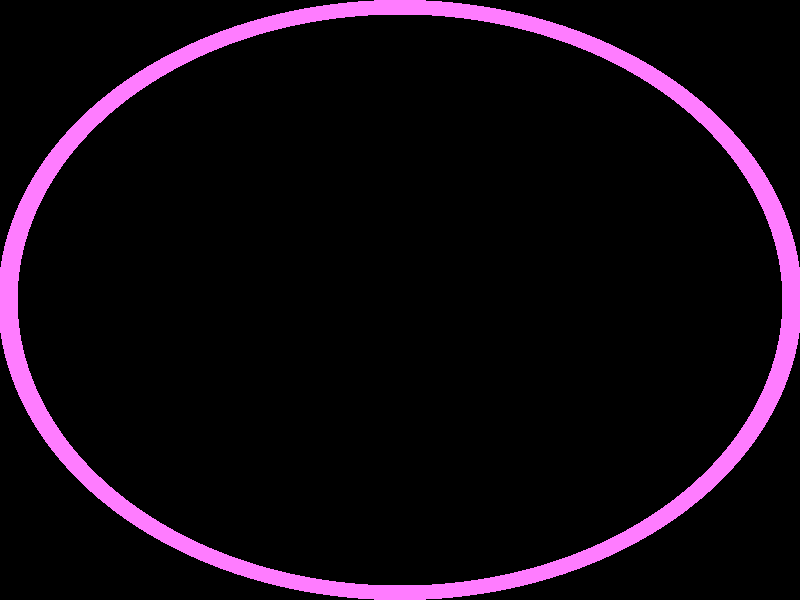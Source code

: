 #version 3.7;
global_settings {charset utf8 assumed_gamma 1.0}

#include "colors.inc"
#include "textures.inc"

camera {
  orthographic
  location <0,100,0>
  look_at <0,0,0>
}

background {color rgbt <0,0,0,1>}

#declare Type = 3;

#switch (Type)
#case (0)
torus { 40,1 scale <1.63,1,1.22> texture {NBglass} pigment {rgbf <0.2,1.5+clock*2,0.2,0.5>} finish {phong .2 reflection {.3}}}
#break
#case (1)
torus { 40,1 scale <1.63,1,1.22> texture {NBglass} pigment {rgbf <0.2,0.2,1.5+clock*2,0.5>} finish {phong .2 reflection {.3}}}
#break
#case (2)
torus { 40,1 scale <1.63,1,1.22> texture {NBglass} pigment {rgbf <1.5+clock*2,0.2,0.2,0.5>} finish {phong .2 reflection {.3}}}
#break
#case (3)
torus { 40,1 scale <1.63,1,1.22> texture {NBglass} pigment {rgbf <1.5+clock*2,0.2,1.5+clock*2,0.5>} finish {phong .2 reflection {.3}}}
#break
#end

light_source {<100,120,130> White*2}
